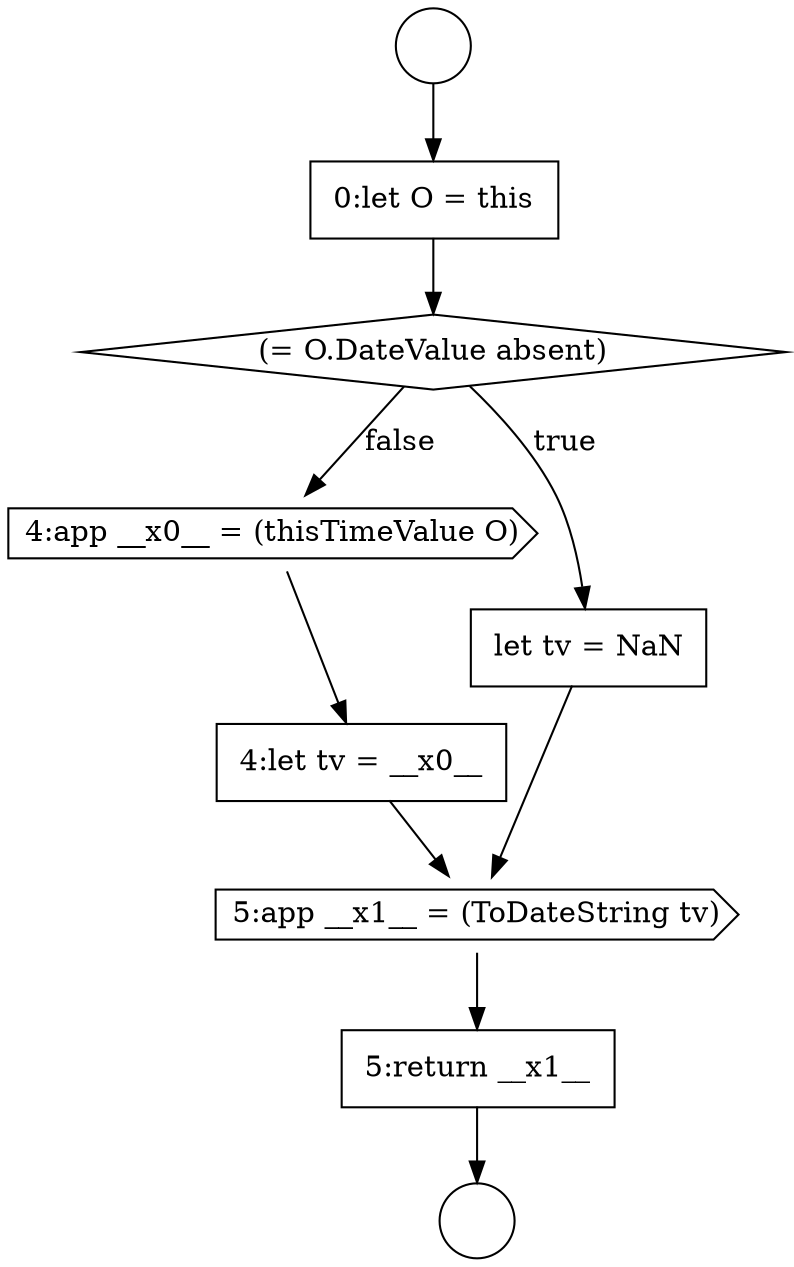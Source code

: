 digraph {
  node12105 [shape=cds, label=<<font color="black">4:app __x0__ = (thisTimeValue O)</font>> color="black" fillcolor="white" style=filled]
  node12101 [shape=circle label=" " color="black" fillcolor="white" style=filled]
  node12100 [shape=circle label=" " color="black" fillcolor="white" style=filled]
  node12104 [shape=none, margin=0, label=<<font color="black">
    <table border="0" cellborder="1" cellspacing="0" cellpadding="10">
      <tr><td align="left">let tv = NaN</td></tr>
    </table>
  </font>> color="black" fillcolor="white" style=filled]
  node12106 [shape=none, margin=0, label=<<font color="black">
    <table border="0" cellborder="1" cellspacing="0" cellpadding="10">
      <tr><td align="left">4:let tv = __x0__</td></tr>
    </table>
  </font>> color="black" fillcolor="white" style=filled]
  node12107 [shape=cds, label=<<font color="black">5:app __x1__ = (ToDateString tv)</font>> color="black" fillcolor="white" style=filled]
  node12103 [shape=diamond, label=<<font color="black">(= O.DateValue absent)</font>> color="black" fillcolor="white" style=filled]
  node12108 [shape=none, margin=0, label=<<font color="black">
    <table border="0" cellborder="1" cellspacing="0" cellpadding="10">
      <tr><td align="left">5:return __x1__</td></tr>
    </table>
  </font>> color="black" fillcolor="white" style=filled]
  node12102 [shape=none, margin=0, label=<<font color="black">
    <table border="0" cellborder="1" cellspacing="0" cellpadding="10">
      <tr><td align="left">0:let O = this</td></tr>
    </table>
  </font>> color="black" fillcolor="white" style=filled]
  node12104 -> node12107 [ color="black"]
  node12102 -> node12103 [ color="black"]
  node12100 -> node12102 [ color="black"]
  node12103 -> node12104 [label=<<font color="black">true</font>> color="black"]
  node12103 -> node12105 [label=<<font color="black">false</font>> color="black"]
  node12105 -> node12106 [ color="black"]
  node12106 -> node12107 [ color="black"]
  node12108 -> node12101 [ color="black"]
  node12107 -> node12108 [ color="black"]
}
